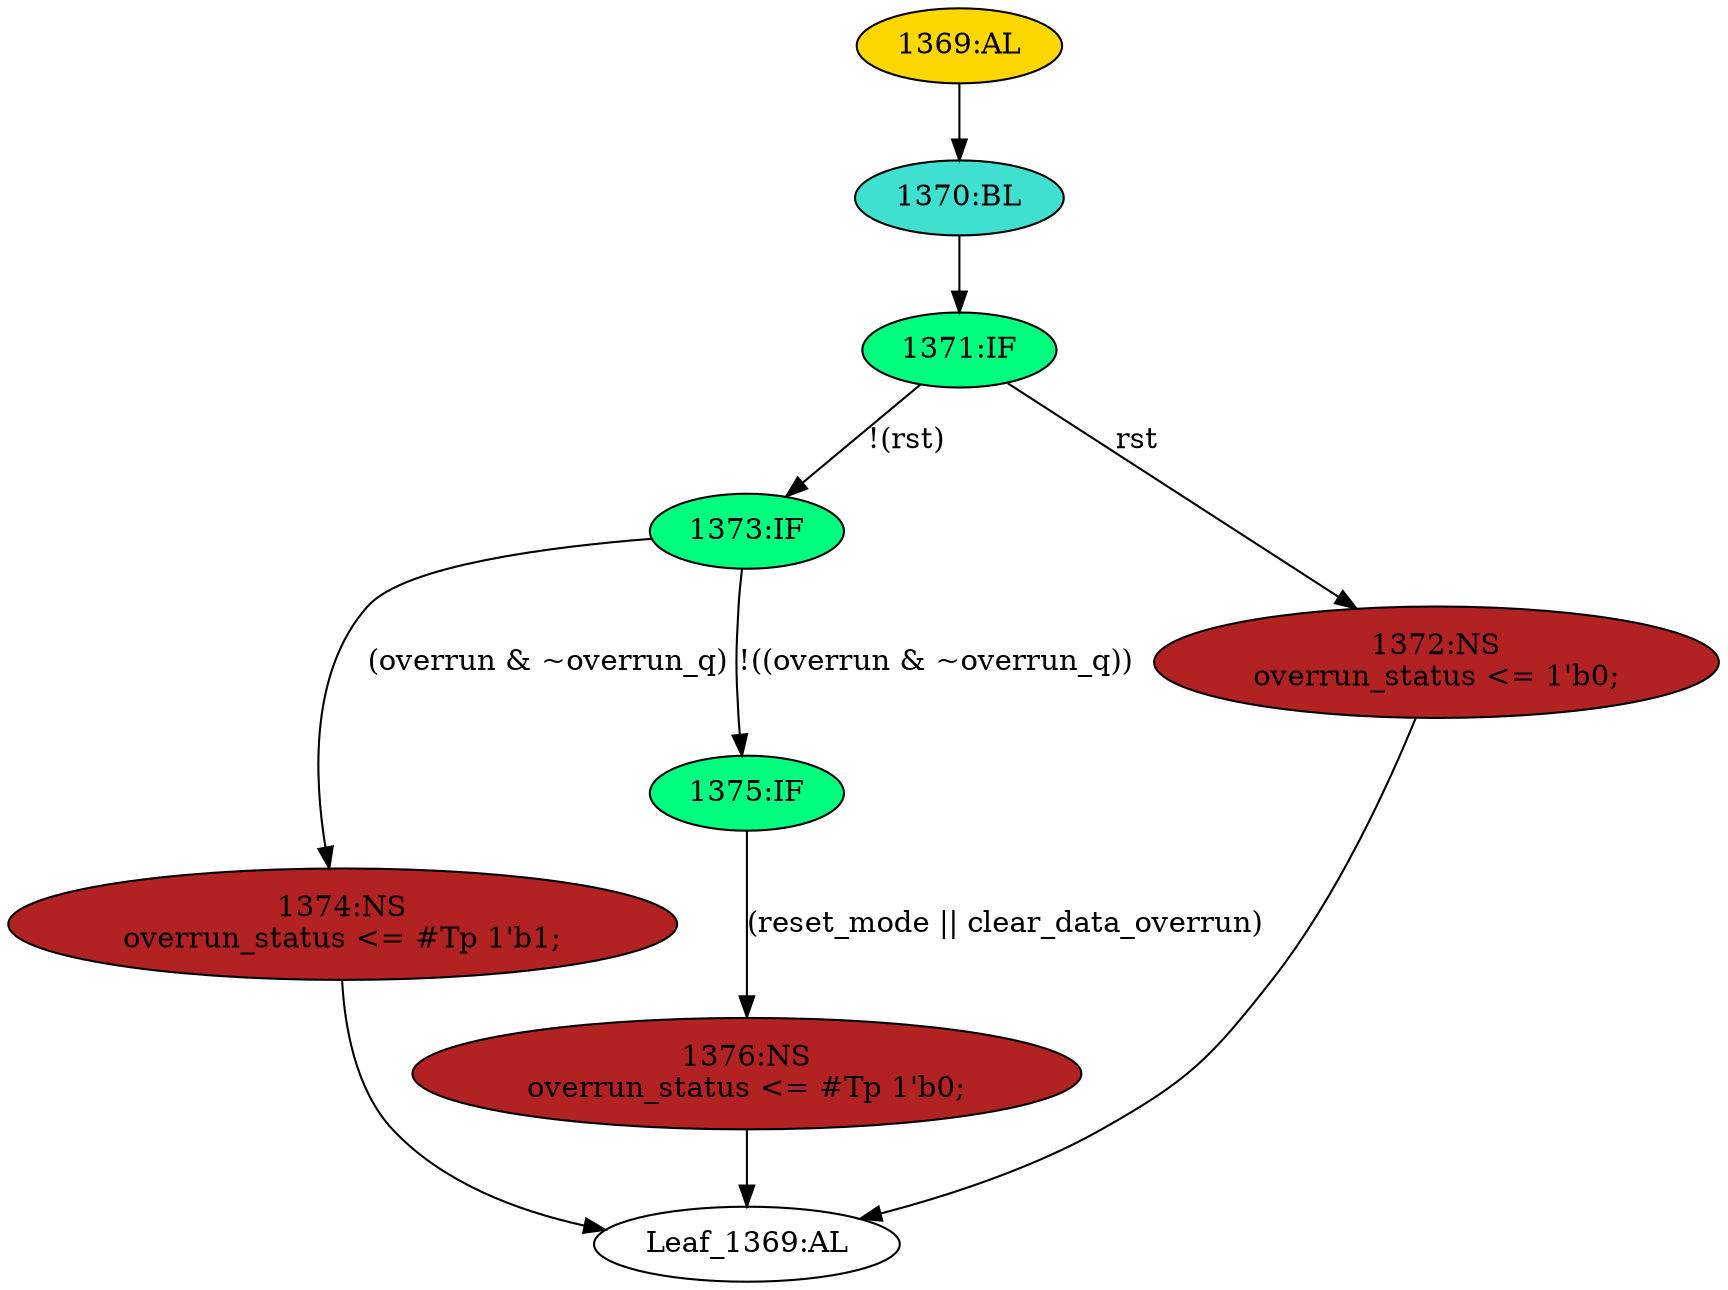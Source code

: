 strict digraph "" {
	node [label="\N"];
	"1376:NS"	 [ast="<pyverilog.vparser.ast.NonblockingSubstitution object at 0x7fd773261110>",
		fillcolor=firebrick,
		label="1376:NS
overrun_status <= #Tp 1'b0;",
		statements="[<pyverilog.vparser.ast.NonblockingSubstitution object at 0x7fd773261110>]",
		style=filled,
		typ=NonblockingSubstitution];
	"Leaf_1369:AL"	 [def_var="['overrun_status']",
		label="Leaf_1369:AL"];
	"1376:NS" -> "Leaf_1369:AL"	 [cond="[]",
		lineno=None];
	"1373:IF"	 [ast="<pyverilog.vparser.ast.IfStatement object at 0x7fd773261350>",
		fillcolor=springgreen,
		label="1373:IF",
		statements="[]",
		style=filled,
		typ=IfStatement];
	"1374:NS"	 [ast="<pyverilog.vparser.ast.NonblockingSubstitution object at 0x7fd773261590>",
		fillcolor=firebrick,
		label="1374:NS
overrun_status <= #Tp 1'b1;",
		statements="[<pyverilog.vparser.ast.NonblockingSubstitution object at 0x7fd773261590>]",
		style=filled,
		typ=NonblockingSubstitution];
	"1373:IF" -> "1374:NS"	 [cond="['overrun', 'overrun_q']",
		label="(overrun & ~overrun_q)",
		lineno=1373];
	"1375:IF"	 [ast="<pyverilog.vparser.ast.IfStatement object at 0x7fd7732613d0>",
		fillcolor=springgreen,
		label="1375:IF",
		statements="[]",
		style=filled,
		typ=IfStatement];
	"1373:IF" -> "1375:IF"	 [cond="['overrun', 'overrun_q']",
		label="!((overrun & ~overrun_q))",
		lineno=1373];
	"1374:NS" -> "Leaf_1369:AL"	 [cond="[]",
		lineno=None];
	"1375:IF" -> "1376:NS"	 [cond="['reset_mode', 'clear_data_overrun']",
		label="(reset_mode || clear_data_overrun)",
		lineno=1375];
	"1369:AL"	 [ast="<pyverilog.vparser.ast.Always object at 0x7fd773261850>",
		clk_sens=True,
		fillcolor=gold,
		label="1369:AL",
		sens="['clk', 'rst']",
		statements="[]",
		style=filled,
		typ=Always,
		use_var="['rst', 'clear_data_overrun', 'reset_mode', 'overrun_q', 'overrun']"];
	"1370:BL"	 [ast="<pyverilog.vparser.ast.Block object at 0x7fd773261a10>",
		fillcolor=turquoise,
		label="1370:BL",
		statements="[]",
		style=filled,
		typ=Block];
	"1369:AL" -> "1370:BL"	 [cond="[]",
		lineno=None];
	"1371:IF"	 [ast="<pyverilog.vparser.ast.IfStatement object at 0x7fd773261a50>",
		fillcolor=springgreen,
		label="1371:IF",
		statements="[]",
		style=filled,
		typ=IfStatement];
	"1370:BL" -> "1371:IF"	 [cond="[]",
		lineno=None];
	"1372:NS"	 [ast="<pyverilog.vparser.ast.NonblockingSubstitution object at 0x7fd773261ad0>",
		fillcolor=firebrick,
		label="1372:NS
overrun_status <= 1'b0;",
		statements="[<pyverilog.vparser.ast.NonblockingSubstitution object at 0x7fd773261ad0>]",
		style=filled,
		typ=NonblockingSubstitution];
	"1372:NS" -> "Leaf_1369:AL"	 [cond="[]",
		lineno=None];
	"1371:IF" -> "1373:IF"	 [cond="['rst']",
		label="!(rst)",
		lineno=1371];
	"1371:IF" -> "1372:NS"	 [cond="['rst']",
		label=rst,
		lineno=1371];
}
